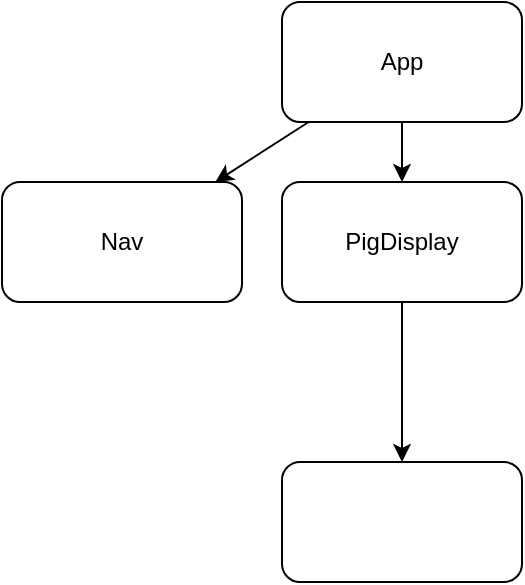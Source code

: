 <mxfile>
    <diagram id="DUStIMS-3a2riBCosD8L" name="Page-1">
        <mxGraphModel dx="618" dy="684" grid="1" gridSize="10" guides="1" tooltips="1" connect="1" arrows="1" fold="1" page="1" pageScale="1" pageWidth="850" pageHeight="1100" math="0" shadow="0">
            <root>
                <mxCell id="0"/>
                <mxCell id="1" parent="0"/>
                <mxCell id="4" value="" style="edgeStyle=none;html=1;" edge="1" parent="1" source="2" target="3">
                    <mxGeometry relative="1" as="geometry"/>
                </mxCell>
                <mxCell id="6" value="" style="edgeStyle=none;html=1;" edge="1" parent="1" source="2" target="5">
                    <mxGeometry relative="1" as="geometry"/>
                </mxCell>
                <mxCell id="2" value="App" style="rounded=1;whiteSpace=wrap;html=1;" vertex="1" parent="1">
                    <mxGeometry x="170" y="70" width="120" height="60" as="geometry"/>
                </mxCell>
                <mxCell id="3" value="Nav" style="whiteSpace=wrap;html=1;rounded=1;" vertex="1" parent="1">
                    <mxGeometry x="30" y="160" width="120" height="60" as="geometry"/>
                </mxCell>
                <mxCell id="8" value="" style="edgeStyle=none;html=1;" edge="1" parent="1" source="5" target="7">
                    <mxGeometry relative="1" as="geometry"/>
                </mxCell>
                <mxCell id="5" value="PigDisplay" style="whiteSpace=wrap;html=1;rounded=1;" vertex="1" parent="1">
                    <mxGeometry x="170" y="160" width="120" height="60" as="geometry"/>
                </mxCell>
                <mxCell id="7" value="" style="whiteSpace=wrap;html=1;rounded=1;" vertex="1" parent="1">
                    <mxGeometry x="170" y="300" width="120" height="60" as="geometry"/>
                </mxCell>
            </root>
        </mxGraphModel>
    </diagram>
</mxfile>